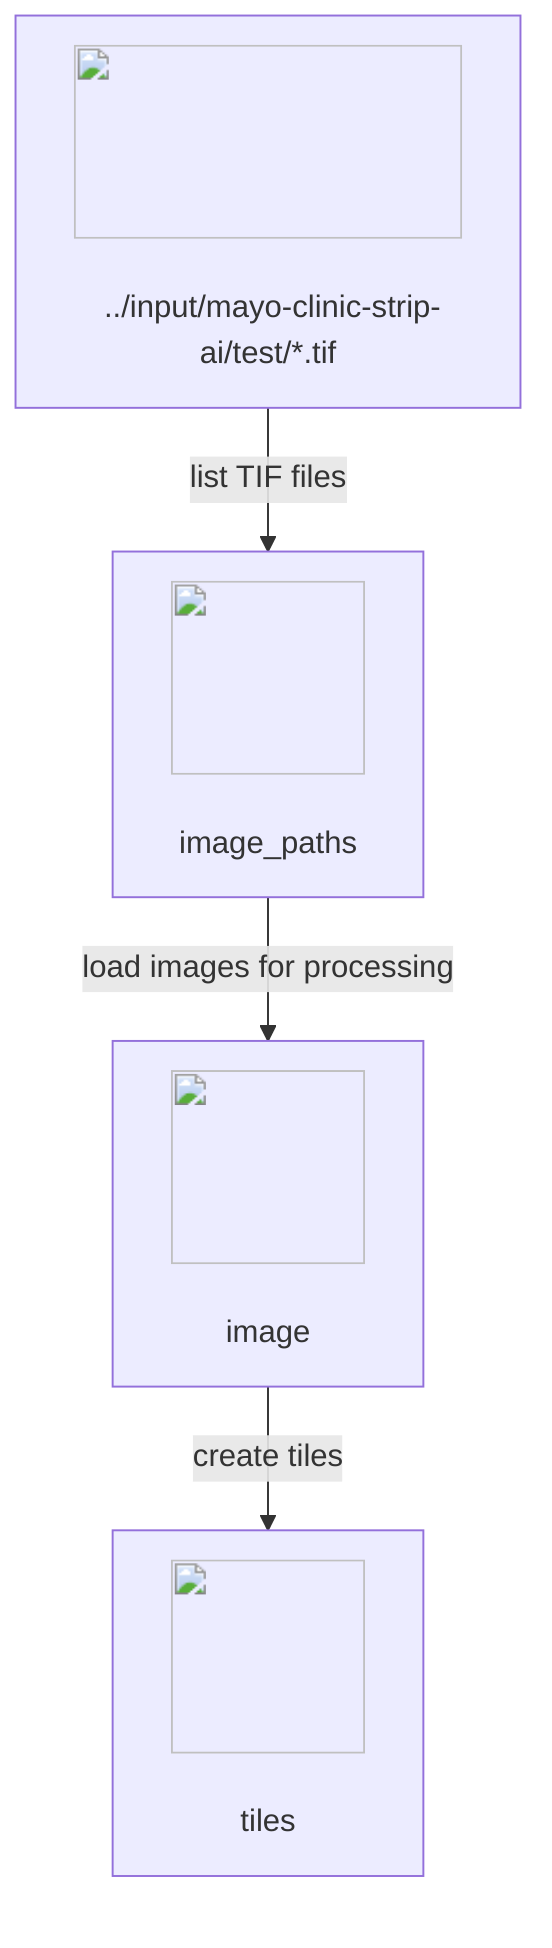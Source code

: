 flowchart TD
    %% Node for Data Source
    A["<img src='icons/file.svg' width=100 height=100/> <br/> ../input/mayo-clinic-strip-ai/test/*.tif"]
    click A "../input/mayo-clinic-strip-ai/test/" "TIF images from Mayo Clinic strip AI test dataset."
    %% Node for image_paths
    B["<img src='icons/column_split.svg' width=100 height=100/> <br/> image_paths"]
    click B "." "List of paths to the TIF images."
    %% Node for image
    C["<img src='icons/image.svg' width=100 height=100/> <br/> image"]
    click C "." "Single image loaded from the image_paths."
    %% Node for tiles
    D["<img src='icons/table.svg' width=100 height=100/> <br/> tiles"]
    click D "." "Array of image tiles created from the loaded image."

    %% Data flow connections
    A -->|"list TIF files"| B
    B -->|"load images for processing"| C
    C -->|"create tiles"| D